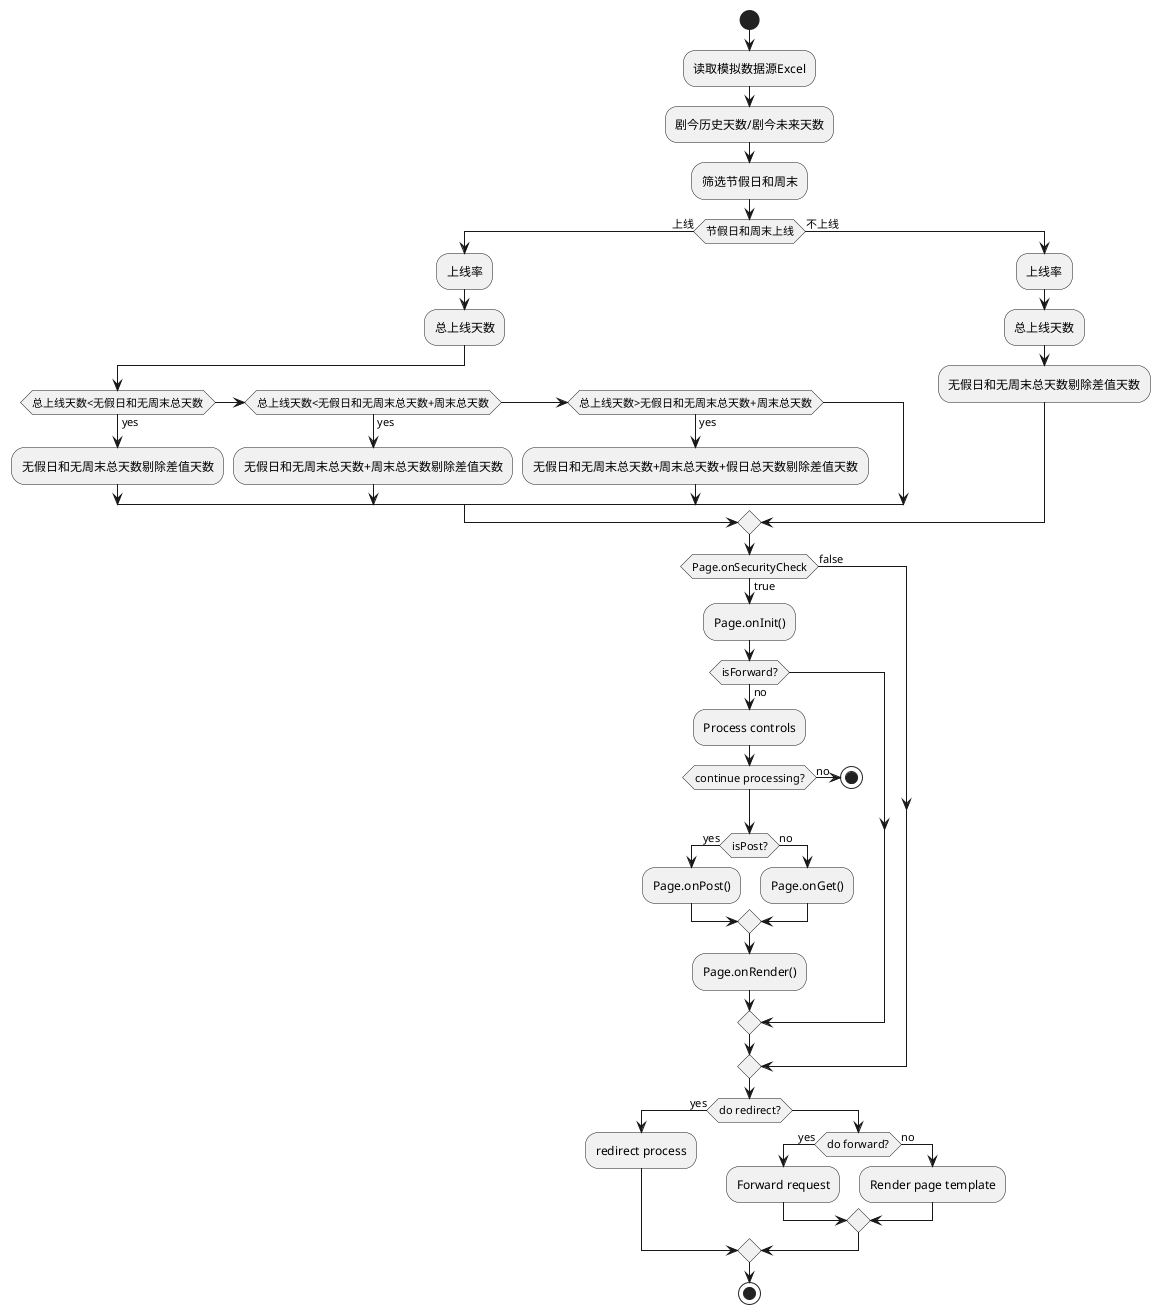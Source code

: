 @startuml
'https://plantuml.com/activity-diagram-beta

start
:读取模拟数据源Excel;
:剧今历史天数/剧今未来天数;
:筛选节假日和周末;
if (节假日和周末上线) is (上线) then
    :上线率;
    :总上线天数;
    if (总上线天数<无假日和无周末总天数) is (yes) then
        :无假日和无周末总天数剔除差值天数;
    else if(总上线天数<无假日和无周末总天数+周末总天数) is(yes) then
        :无假日和无周末总天数+周末总天数剔除差值天数;
    else if(总上线天数>无假日和无周末总天数+周末总天数) is(yes) then
        :无假日和无周末总天数+周末总天数+假日总天数剔除差值天数;
    endif
else (不上线)
    :上线率;
    :总上线天数;
    :无假日和无周末总天数剔除差值天数;
endif



if (Page.onSecurityCheck) then (true)
  :Page.onInit();
  if (isForward?) then (no)
    :Process controls;
    if (continue processing?) then (no)
      stop
    endif

    if (isPost?) then (yes)
      :Page.onPost();
    else (no)
      :Page.onGet();
    endif
    :Page.onRender();
  endif
else (false)
endif

if (do redirect?) then (yes)
  :redirect process;
else
  if (do forward?) then (yes)
    :Forward request;
  else (no)
    :Render page template;
  endif
endif

stop

@enduml
